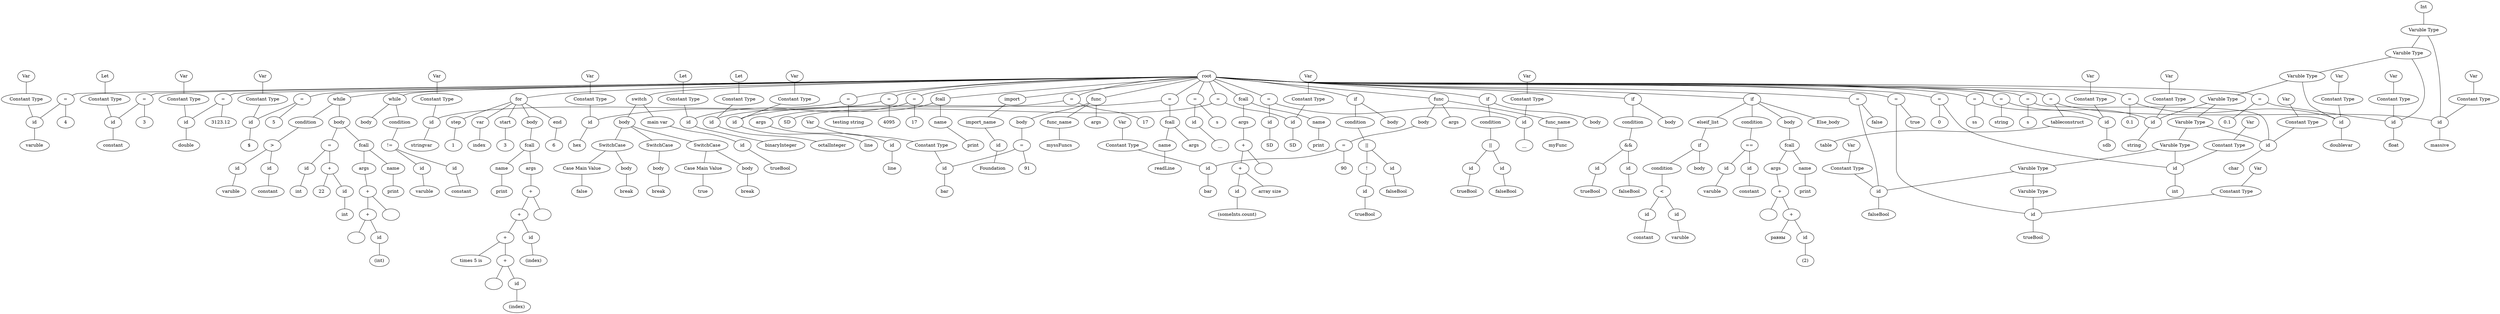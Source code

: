 graph graphname {
root;
func0[label = "func"];
root--func0;
func0name[label = "func_name"];
expr0[label = "myssFuncs"];
func0name--expr0;
func0--func0name;
func0args[label = " args "];
func0 -- func0args;
func0body[label = " body "];
func0 -- func0body;
assign0[label = "="];
func0body--assign0;
expr1[label = "id"];
assign0--expr1;
consttype0[label = "Constant Type"];
consttype0--expr1;
consttype1[label = "Var"];
consttype1--consttype0;
expr2[label = "bar"];
expr1--expr2;
expr3[label = "91"];
assign0--expr3;
func1[label = "func"];
root--func1;
func1name[label = "func_name"];
expr4[label = "myFunc"];
func1name--expr4;
func1--func1name;
func1args[label = " args "];
func1 -- func1args;
func1body[label = " body "];
func1 -- func1body;
assign1[label = "="];
func1body--assign1;
expr5[label = "id"];
assign1--expr5;
consttype2[label = "Constant Type"];
consttype2--expr5;
consttype3[label = "Var"];
consttype3--consttype2;
expr6[label = "bar"];
expr5--expr6;
expr7[label = "90"];
assign1--expr7;
import0[label = "import"];
root--import0;
import0name[label = "import_name"];
expr8[label = "id"];
import0name--expr8;
expr9[label = "Foundation"];
expr8--expr9;
import0--import0name;
assign2[label = "="];
root--assign2;
expr10[label = "id"];
assign2--expr10;
consttype4[label = "Constant Type"];
consttype4--expr10;
consttype5[label = "Var"];
consttype5--consttype4;
expr11[label = "line"];
expr10--expr11;
expr12[label = "fcall"];
assign2--expr12;
expr12name[label = "name"];
expr13[label = "readLine"];
expr12name--expr13;
expr12--expr12name;
expr12args[label = " args "];
expr12 -- expr12args;
expr14[label = "fcall"];
root--expr14;
expr14name[label = "name"];
expr15[label = "print"];
expr14name--expr15;
expr14--expr14name;
expr14args[label = " args "];
expr14 -- expr14args;
expr16[label = "id"];
expr14args--expr16;
expr17[label = "line"];
expr16--expr17;
assign3[label = "="];
root--assign3;
expr18[label = "id"];
assign3--expr18;
consttype6[label = "Constant Type"];
consttype6--expr18;
consttype7[label = "Var"];
consttype7--consttype6;
expr19[label = "varuble"];
expr18--expr19;
expr20[label = "4"];
assign3--expr20;
assign4[label = "="];
root--assign4;
expr21[label = "id"];
assign4--expr21;
consttype8[label = "Constant Type"];
consttype8--expr21;
consttype9[label = "Let"];
consttype9--consttype8;
expr22[label = "constant"];
expr21--expr22;
expr23[label = "3"];
assign4--expr23;
assign5[label = "="];
root--assign5;
expr24[label = "id"];
assign5--expr24;
consttype10[label = "Constant Type"];
consttype10--expr24;
consttype11[label = "Var"];
consttype11--consttype10;
expr25[label = "double"];
expr24--expr25;
expr26[label = "3123.12"];
assign5--expr26;
assign6[label = "="];
root--assign6;
expr27[label = "id"];
assign6--expr27;
consttype12[label = "Constant Type"];
consttype12--expr27;
consttype13[label = "Var"];
consttype13--consttype12;
expr28[label = "hex"];
expr27--expr28;
expr29[label = "4095"];
assign6--expr29;
assign7[label = "="];
root--assign7;
expr30[label = "id"];
assign7--expr30;
consttype14[label = "Constant Type"];
consttype14--expr30;
consttype15[label = "Let"];
consttype15--consttype14;
expr31[label = "binaryInteger"];
expr30--expr31;
expr32[label = "17"];
assign7--expr32;
assign8[label = "="];
root--assign8;
expr33[label = "id"];
assign8--expr33;
consttype16[label = "Constant Type"];
consttype16--expr33;
consttype17[label = "Let"];
consttype17--consttype16;
expr34[label = "octalInteger"];
expr33--expr34;
expr35[label = "17"];
assign8--expr35;
assign9[label = "="];
root--assign9;
expr36[label = "id"];
assign9--expr36;
type0[label = "Varuble Type"];
type0--expr36;
type1[label = "Bool"];
type1--type0;
consttype18[label = "Constant Type"];
consttype18--expr36;
consttype19[label = "Var"];
consttype19--consttype18;
expr37[label = "trueBool"];
expr36--expr37;
expr38[label = "true"];
assign9--expr38;
assign10[label = "="];
root--assign10;
expr39[label = "id"];
assign10--expr39;
type1[label = "Varuble Type"];
type1--expr39;
type2[label = "Bool"];
type2--type1;
consttype20[label = "Constant Type"];
consttype20--expr39;
consttype21[label = "Var"];
consttype21--consttype20;
expr40[label = "falseBool"];
expr39--expr40;
expr41[label = "false"];
assign10--expr41;
assign11[label = "="];
root--assign11;
expr42[label = "id"];
assign11--expr42;
type2[label = "Varuble Type"];
type2--expr42;
type3[label = "Int"];
type3--type2;
consttype22[label = "Constant Type"];
consttype22--expr42;
consttype23[label = "Var"];
consttype23--consttype22;
expr43[label = "int"];
expr42--expr43;
expr44[label = "0"];
assign11--expr44;
assign12[label = "="];
root--assign12;
expr45[label = "id"];
assign12--expr45;
type3[label = "Varuble Type"];
type3--expr45;
type4[label = "Character"];
type4--type3;
consttype24[label = "Constant Type"];
consttype24--expr45;
consttype25[label = "Var"];
consttype25--consttype24;
expr46[label = "char"];
expr45--expr46;
expr47[label = "s"];
assign12--expr47;
assign13[label = "="];
root--assign13;
expr48[label = "id"];
assign13--expr48;
type4[label = "Varuble Type"];
type4--expr48;
type5[label = "String"];
type5--type4;
consttype26[label = "Constant Type"];
consttype26--expr48;
consttype27[label = "Var"];
consttype27--consttype26;
expr49[label = "string"];
expr48--expr49;
expr50[label = "string"];
assign13--expr50;
assign14[label = "="];
root--assign14;
expr51[label = "id"];
assign14--expr51;
type5[label = "Varuble Type"];
type5--expr51;
type6[label = "Double"];
type6--type5;
consttype28[label = "Constant Type"];
consttype28--expr51;
consttype29[label = "Var"];
consttype29--consttype28;
expr52[label = "doublevar"];
expr51--expr52;
expr53[label = "0.1"];
assign14--expr53;
assign15[label = "="];
root--assign15;
expr54[label = "id"];
assign15--expr54;
type6[label = "Varuble Type"];
type6--expr54;
type7[label = "Float"];
type7--type6;
consttype30[label = "Constant Type"];
consttype30--expr54;
consttype31[label = "Var"];
consttype31--consttype30;
expr55[label = "float"];
expr54--expr55;
expr56[label = "0.1"];
assign15--expr56;
assign16[label = "="];
root--assign16;
expr57[label = "id"];
assign16--expr57;
consttype32[label = "Constant Type"];
consttype32--expr57;
consttype33[label = "Var"];
consttype33--consttype32;
expr58[label = "SD"];
expr57--expr58;
expr59[label = "SD"];
assign16--expr59;
assign17[label = "="];
root--assign17;
expr60[label = "id"];
assign17--expr60;
consttype34[label = "Constant Type"];
consttype34--expr60;
consttype35[label = "Var"];
consttype35--consttype34;
expr61[label = "__"];
expr60--expr61;
expr62[label = "id"];
assign17--expr62;
expr63[label = "SD"];
expr62--expr63;
assign18[label = "="];
root--assign18;
expr64[label = "id"];
assign18--expr64;
expr65[label = "__"];
expr64--expr65;
expr66[label = "s"];
assign18--expr66;
assign19[label = "="];
root--assign19;
expr67[label = "id"];
assign19--expr67;
consttype36[label = "Constant Type"];
consttype36--expr67;
consttype37[label = "Var"];
consttype37--consttype36;
expr68[label = "$"];
expr67--expr68;
expr69[label = "5"];
assign19--expr69;
assign20[label = "="];
root--assign20;
expr70[label = "id"];
assign20--expr70;
type7[label = "Varuble Type"];
type7--expr70;
type8[label = "Int"];
type8--type7;
consttype38[label = "Constant Type"];
consttype38--expr70;
consttype39[label = "Var"];
consttype39--consttype38;
expr71[label = "massive"];
expr70--expr71;
expr72[label = "tableconstruct"];
assign20--expr72;
table0[label = "table"];
expr72--table0;
expr73[label = "fcall"];
root--expr73;
expr73name[label = "name"];
expr74[label = "print"];
expr73name--expr74;
expr73--expr73name;
expr73args[label = " args "];
expr73 -- expr73args;
expr75[label = "+"];
expr73args--expr75;
expr76[label = "+"];
expr75--expr76;
expr77[label = "array size"];
expr76--expr77;
expr78[label = "id"];
expr76--expr78;
expr79[label = "\(someInts.count)"];
expr78--expr79;
expr80[label = ""];
expr75--expr80;
assign21[label = "="];
root--assign21;
expr81[label = "id"];
assign21--expr81;
consttype40[label = "Constant Type"];
consttype40--expr81;
consttype41[label = "Var"];
consttype41--consttype40;
expr82[label = "stringvar"];
expr81--expr82;
expr83[label = "testing string"];
assign21--expr83;
if0[label = "if"];
root--if0;if0condition[label = " condition "];
if0 -- if0condition;
expr84[label = "||"];
if0condition--expr84;
expr85[label = "!"];
expr84--expr85;
expr86[label = "id"];
expr85--expr86;
expr87[label = "trueBool"];
expr86--expr87;
expr88[label = "id"];
expr84--expr88;
expr89[label = "falseBool"];
expr88--expr89;
if0body[label = " body "];
if0 -- if0body;
if1[label = "if"];
root--if1;if1condition[label = " condition "];
if1 -- if1condition;
expr90[label = "||"];
if1condition--expr90;
expr91[label = "id"];
expr90--expr91;
expr92[label = "trueBool"];
expr91--expr92;
expr93[label = "id"];
expr90--expr93;
expr94[label = "falseBool"];
expr93--expr94;
if1body[label = " body "];
if1 -- if1body;
if2[label = "if"];
root--if2;if2condition[label = " condition "];
if2 -- if2condition;
expr95[label = "&&"];
if2condition--expr95;
expr96[label = "id"];
expr95--expr96;
expr97[label = "trueBool"];
expr96--expr97;
expr98[label = "id"];
expr95--expr98;
expr99[label = "falseBool"];
expr98--expr99;
if2body[label = " body "];
if2 -- if2body;
if3[label = "if"];
root--if3;if3condition[label = " condition "];
if3 -- if3condition;
expr100[label = "=="];
if3condition--expr100;
expr101[label = "id"];
expr100--expr101;
expr102[label = "varuble"];
expr101--expr102;
expr103[label = "id"];
expr100--expr103;
expr104[label = "constant"];
expr103--expr104;
if3body[label = " body "];
if3 -- if3body;
expr105[label = "fcall"];
if3body--expr105;
expr105name[label = "name"];
expr106[label = "print"];
expr105name--expr106;
expr105--expr105name;
expr105args[label = " args "];
expr105 -- expr105args;
expr107[label = "+"];
expr105args--expr107;
expr108[label = "+"];
expr107--expr108;
expr109[label = "равны"];
expr108--expr109;
expr110[label = "id"];
expr108--expr110;
expr111[label = "\(2)"];
expr110--expr111;
expr112[label = ""];
expr107--expr112;
if3elseif[label = " elseif_list "];
if3 -- if3elseif;
if4[label = "if"];
if3elseif--if4;if4condition[label = " condition "];
if4 -- if4condition;
expr113[label = "<"];
if4condition--expr113;
expr114[label = "id"];
expr113--expr114;
expr115[label = "varuble"];
expr114--expr115;
expr116[label = "id"];
expr113--expr116;
expr117[label = "constant"];
expr116--expr117;
if4body[label = " body "];
if4 -- if4body;
if3elsebody[label = " Else_body "];
if3 -- if3elsebody;
while0[label = "while"];
root--while0;
while0condition[label = "condition"];
while0--while0condition;expr118[label = "!="];
while0condition--expr118;
expr119[label = "id"];
expr118--expr119;
expr120[label = "varuble"];
expr119--expr120;
expr121[label = "id"];
expr118--expr121;
expr122[label = "constant"];
expr121--expr122;
while0body[label = "body"];
while0--while0body;while1[label = "while"];
root--while1;
while1condition[label = "condition"];
while1--while1condition;expr123[label = ">"];
while1condition--expr123;
expr124[label = "id"];
expr123--expr124;
expr125[label = "varuble"];
expr124--expr125;
expr126[label = "id"];
expr123--expr126;
expr127[label = "constant"];
expr126--expr127;
while1body[label = "body"];
while1--while1body;expr128[label = "fcall"];
while1body--expr128;
expr128name[label = "name"];
expr129[label = "print"];
expr128name--expr129;
expr128--expr128name;
expr128args[label = " args "];
expr128 -- expr128args;
expr130[label = "+"];
expr128args--expr130;
expr131[label = "+"];
expr130--expr131;
expr132[label = ""];
expr131--expr132;
expr133[label = "id"];
expr131--expr133;
expr134[label = "\(int)"];
expr133--expr134;
expr135[label = ""];
expr130--expr135;
assign22[label = "="];
while1body--assign22;
expr136[label = "id"];
assign22--expr136;
expr137[label = "int"];
expr136--expr137;
expr138[label = "+"];
assign22--expr138;
expr139[label = "id"];
expr138--expr139;
expr140[label = "int"];
expr139--expr140;
expr141[label = "22"];
expr138--expr141;
for0[label = "for"];
root--for0;
for0body[label = "body"];
for0--for0body;expr142[label = "fcall"];
for0body--expr142;
expr142name[label = "name"];
expr143[label = "print"];
expr142name--expr143;
expr142--expr142name;
expr142args[label = " args "];
expr142 -- expr142args;
expr144[label = "+"];
expr142args--expr144;
expr145[label = "+"];
expr144--expr145;
expr146[label = "+"];
expr145--expr146;
expr147[label = "+"];
expr146--expr147;
expr148[label = ""];
expr147--expr148;
expr149[label = "id"];
expr147--expr149;
expr150[label = "\(index)"];
expr149--expr150;
expr151[label = " times 5 is "];
expr146--expr151;
expr152[label = "id"];
expr145--expr152;
expr153[label = "\(index)"];
expr152--expr153;
expr154[label = ""];
expr144--expr154;
for0varname[label = "var"];
for0--for0varname;expr155[label = "index"];
for0varname--expr155;
for0start[label = "start"];
for0--for0start;expr156[label = "3"];
for0start--expr156;
for0end[label = "end"];
for0--for0end;expr157[label = "6"];
for0end--expr157;
for0step[label = "step"];
for0--for0step;expr158[label = "1"];
for0step--expr158;
assign23[label = "="];
root--assign23;
expr159[label = "id"];
assign23--expr159;
consttype42[label = "Constant Type"];
consttype42--expr159;
consttype43[label = "Var"];
consttype43--consttype42;
expr160[label = "sdb"];
expr159--expr160;
expr161[label = "ss"];
assign23--expr161;
switch0[label = "switch"];
root--switch0;
switch0body[label = "body"];
switch0--switch0body;case0[label = "SwitchCase"];
switch0body--case0;
casevalue0[label = "Case Main Value"];
case0--casevalue0;
expr162[label = "true"];
casevalue0--expr162;
casebody0[label = "body"];
case0--casebody0;
break24[label = "break"];
casebody0--break24;
case1[label = "SwitchCase"];
switch0body--case1;
casevalue1[label = "Case Main Value"];
case1--casevalue1;
expr163[label = "false"];
casevalue1--expr163;
casebody1[label = "body"];
case1--casebody1;
break25[label = "break"];
casebody1--break25;
case2[label = "SwitchCase"];
switch0body--case2;
casebody2[label = "body"];
case2--casebody2;
break26[label = "break"];
casebody2--break26;
switch0varname[label = "main var"];
switch0--switch0varname;expr164[label = "id"];
switch0varname--expr164;
expr165[label = "trueBool"];
expr164--expr165;
}
